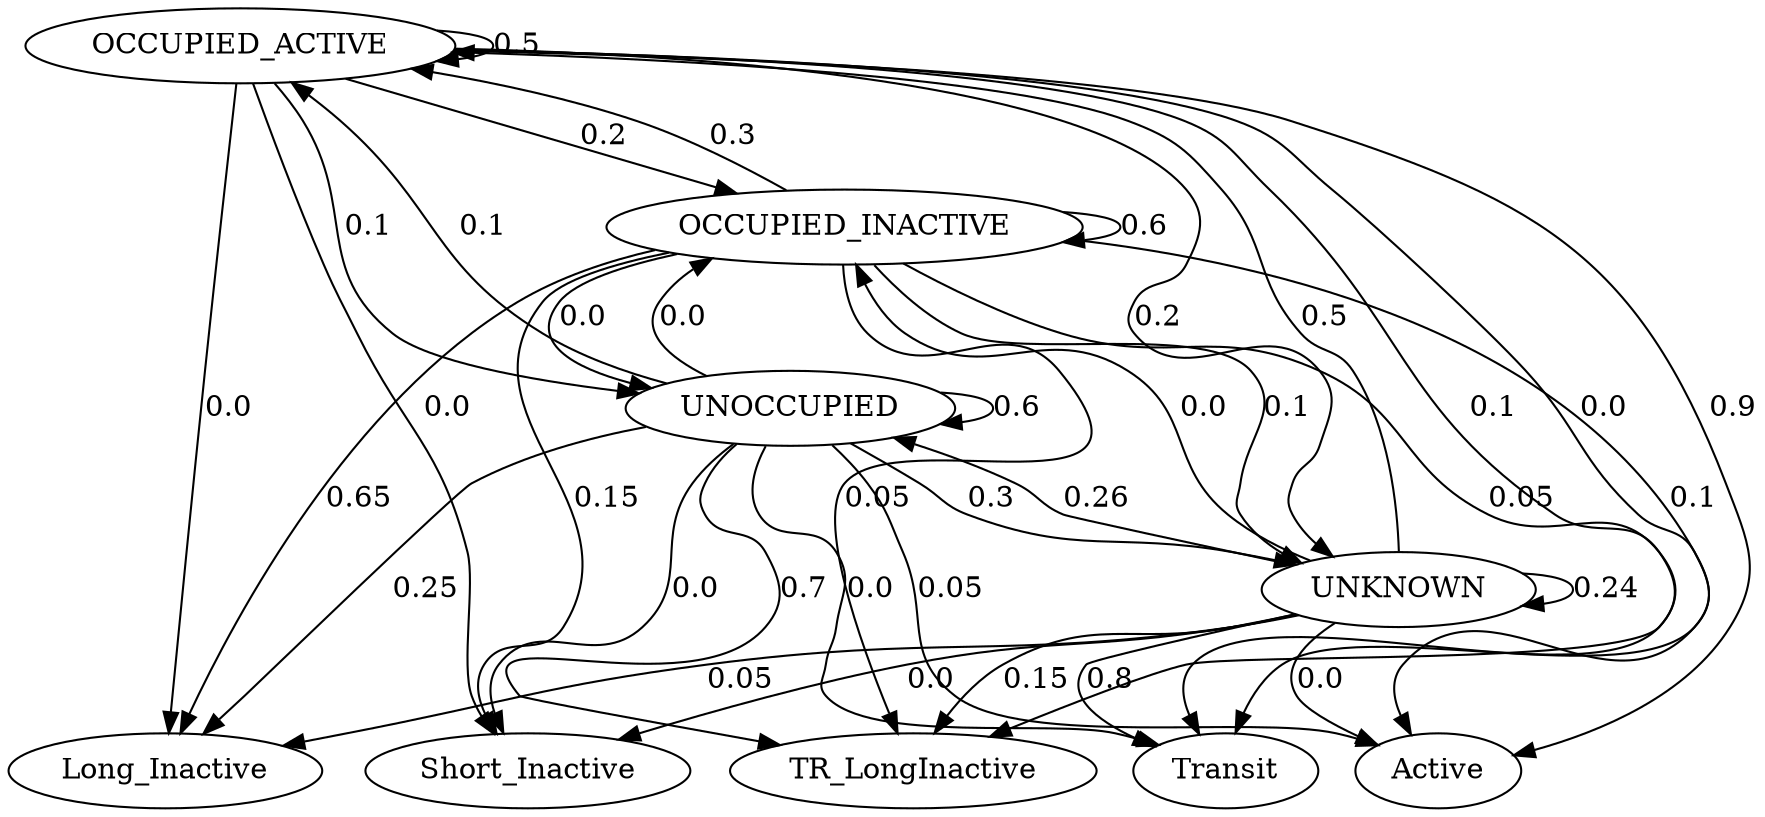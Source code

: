 digraph  {
OCCUPIED_ACTIVE;
OCCUPIED_INACTIVE;
UNOCCUPIED;
UNKNOWN;
Transit;
Active;
Short_Inactive;
Long_Inactive;
TR_LongInactive;
OCCUPIED_ACTIVE -> OCCUPIED_ACTIVE  [key=0, label="0.5", weight="0.5"];
OCCUPIED_ACTIVE -> OCCUPIED_INACTIVE  [key=0, label="0.2", weight="0.2"];
OCCUPIED_ACTIVE -> UNOCCUPIED  [key=0, label="0.1", weight="0.1"];
OCCUPIED_ACTIVE -> UNKNOWN  [key=0, label="0.2", weight="0.2"];
OCCUPIED_ACTIVE -> Transit  [key=0, label="0.0", weight="0.0"];
OCCUPIED_ACTIVE -> Active  [key=0, label="0.9", weight="0.9"];
OCCUPIED_ACTIVE -> Short_Inactive  [key=0, label="0.0", weight="0.0"];
OCCUPIED_ACTIVE -> Long_Inactive  [key=0, label="0.0", weight="0.0"];
OCCUPIED_ACTIVE -> TR_LongInactive  [key=0, label="0.1", weight="0.1"];
OCCUPIED_INACTIVE -> OCCUPIED_ACTIVE  [key=0, label="0.3", weight="0.3"];
OCCUPIED_INACTIVE -> OCCUPIED_INACTIVE  [key=0, label="0.6", weight="0.6"];
OCCUPIED_INACTIVE -> UNOCCUPIED  [key=0, label="0.0", weight="0.0"];
OCCUPIED_INACTIVE -> UNKNOWN  [key=0, label="0.1", weight="0.1"];
OCCUPIED_INACTIVE -> Transit  [key=0, label="0.05", weight="0.05"];
OCCUPIED_INACTIVE -> Active  [key=0, label="0.1", weight="0.1"];
OCCUPIED_INACTIVE -> Short_Inactive  [key=0, label="0.15", weight="0.15"];
OCCUPIED_INACTIVE -> Long_Inactive  [key=0, label="0.65", weight="0.65"];
OCCUPIED_INACTIVE -> TR_LongInactive  [key=0, label="0.05", weight="0.05"];
UNOCCUPIED -> OCCUPIED_ACTIVE  [key=0, label="0.1", weight="0.1"];
UNOCCUPIED -> OCCUPIED_INACTIVE  [key=0, label="0.0", weight="0.0"];
UNOCCUPIED -> UNOCCUPIED  [key=0, label="0.6", weight="0.6"];
UNOCCUPIED -> UNKNOWN  [key=0, label="0.3", weight="0.3"];
UNOCCUPIED -> Transit  [key=0, label="0.0", weight="0.0"];
UNOCCUPIED -> Active  [key=0, label="0.05", weight="0.05"];
UNOCCUPIED -> Short_Inactive  [key=0, label="0.0", weight="0.0"];
UNOCCUPIED -> Long_Inactive  [key=0, label="0.25", weight="0.25"];
UNOCCUPIED -> TR_LongInactive  [key=0, label="0.7", weight="0.7"];
UNKNOWN -> OCCUPIED_ACTIVE  [key=0, label="0.5", weight="0.5"];
UNKNOWN -> OCCUPIED_INACTIVE  [key=0, label="0.0", weight="0.0"];
UNKNOWN -> UNOCCUPIED  [key=0, label="0.26", weight="0.26"];
UNKNOWN -> UNKNOWN  [key=0, label="0.24", weight="0.24"];
UNKNOWN -> Transit  [key=0, label="0.8", weight="0.8"];
UNKNOWN -> Active  [key=0, label="0.0", weight="0.0"];
UNKNOWN -> Short_Inactive  [key=0, label="0.0", weight="0.0"];
UNKNOWN -> Long_Inactive  [key=0, label="0.05", weight="0.05"];
UNKNOWN -> TR_LongInactive  [key=0, label="0.15", weight="0.15"];
}
